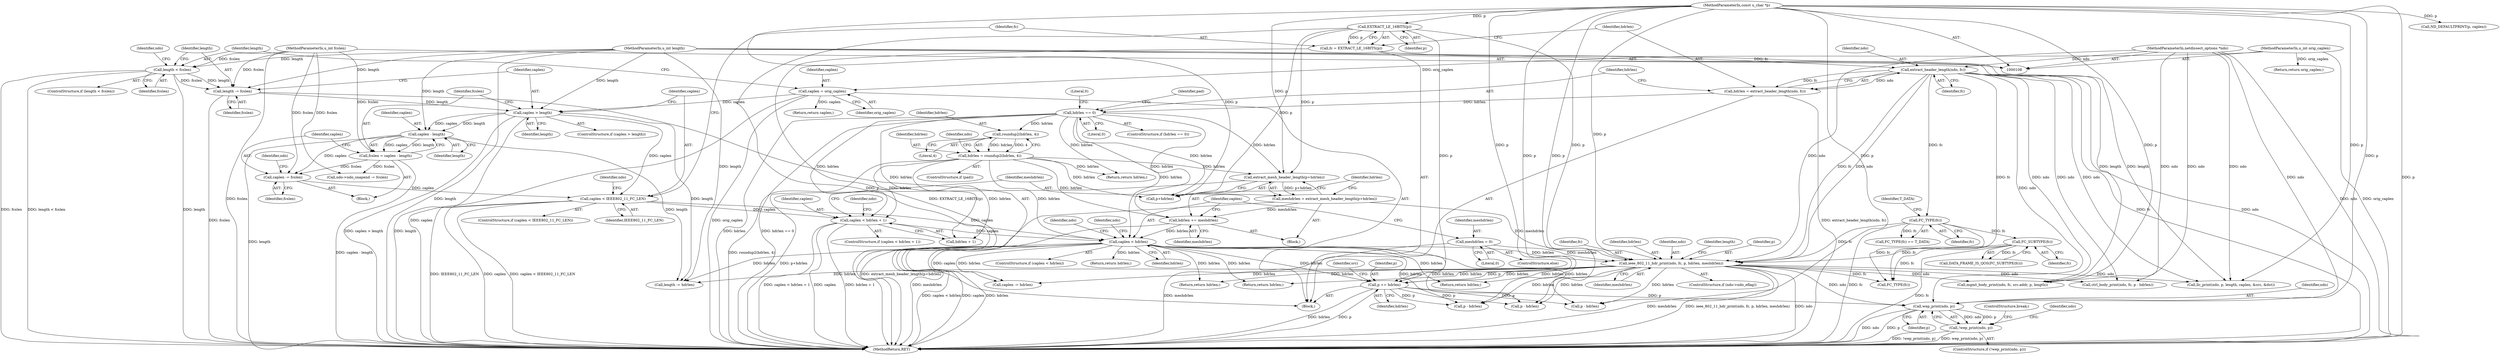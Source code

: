 digraph "0_tcpdump_4846b3c5d0a850e860baf4f07340495d29837d09@pointer" {
"1000353" [label="(Call,wep_print(ndo, p))"];
"1000179" [label="(Call,extract_header_length(ndo, fc))"];
"1000109" [label="(MethodParameterIn,netdissect_options *ndo)"];
"1000173" [label="(Call,fc = EXTRACT_LE_16BITS(p))"];
"1000175" [label="(Call,EXTRACT_LE_16BITS(p))"];
"1000110" [label="(MethodParameterIn,const u_char *p)"];
"1000255" [label="(Call,ieee_802_11_hdr_print(ndo, fc, p, hdrlen, meshdrlen))"];
"1000207" [label="(Call,FC_SUBTYPE(fc))"];
"1000203" [label="(Call,FC_TYPE(fc))"];
"1000239" [label="(Call,caplen < hdrlen)"];
"1000211" [label="(Call,caplen < hdrlen + 1)"];
"1000161" [label="(Call,caplen < IEEE802_11_FC_LEN)"];
"1000143" [label="(Call,caplen > length)"];
"1000123" [label="(Call,caplen = orig_caplen)"];
"1000112" [label="(MethodParameterIn,u_int orig_caplen)"];
"1000139" [label="(Call,length -= fcslen)"];
"1000127" [label="(Call,length < fcslen)"];
"1000111" [label="(MethodParameterIn,u_int length)"];
"1000114" [label="(MethodParameterIn,u_int fcslen)"];
"1000152" [label="(Call,caplen -= fcslen)"];
"1000147" [label="(Call,fcslen = caplen - length)"];
"1000149" [label="(Call,caplen - length)"];
"1000183" [label="(Call,hdrlen == 0)"];
"1000177" [label="(Call,hdrlen = extract_header_length(ndo, fc))"];
"1000191" [label="(Call,hdrlen = roundup2(hdrlen, 4))"];
"1000193" [label="(Call,roundup2(hdrlen, 4))"];
"1000231" [label="(Call,hdrlen += meshdrlen)"];
"1000225" [label="(Call,meshdrlen = extract_mesh_header_length(p+hdrlen))"];
"1000227" [label="(Call,extract_mesh_header_length(p+hdrlen))"];
"1000235" [label="(Call,meshdrlen = 0)"];
"1000267" [label="(Call,p += hdrlen)"];
"1000352" [label="(Call,!wep_print(ndo, p))"];
"1000219" [label="(Identifier,ndo)"];
"1000150" [label="(Identifier,caplen)"];
"1000249" [label="(Return,return hdrlen;)"];
"1000163" [label="(Identifier,IEEE802_11_FC_LEN)"];
"1000245" [label="(Identifier,ndo)"];
"1000191" [label="(Call,hdrlen = roundup2(hdrlen, 4))"];
"1000272" [label="(Identifier,src)"];
"1000161" [label="(Call,caplen < IEEE802_11_FC_LEN)"];
"1000257" [label="(Identifier,fc)"];
"1000320" [label="(Call,ctrl_body_print(ndo, fc, p - hdrlen))"];
"1000213" [label="(Call,hdrlen + 1)"];
"1000176" [label="(Identifier,p)"];
"1000199" [label="(Identifier,ndo)"];
"1000232" [label="(Identifier,hdrlen)"];
"1000179" [label="(Call,extract_header_length(ndo, fc))"];
"1000192" [label="(Identifier,hdrlen)"];
"1000125" [label="(Identifier,orig_caplen)"];
"1000143" [label="(Call,caplen > length)"];
"1000281" [label="(Call,FC_TYPE(fc))"];
"1000154" [label="(Identifier,fcslen)"];
"1000239" [label="(Call,caplen < hdrlen)"];
"1000369" [label="(Call,p - hdrlen)"];
"1000147" [label="(Call,fcslen = caplen - length)"];
"1000183" [label="(Call,hdrlen == 0)"];
"1000212" [label="(Identifier,caplen)"];
"1000228" [label="(Call,p+hdrlen)"];
"1000123" [label="(Call,caplen = orig_caplen)"];
"1000185" [label="(Literal,0)"];
"1000382" [label="(Call,llc_print(ndo, p, length, caplen, &src, &dst))"];
"1000261" [label="(Call,length -= hdrlen)"];
"1000142" [label="(ControlStructure,if (caplen > length))"];
"1000127" [label="(Call,length < fcslen)"];
"1000177" [label="(Call,hdrlen = extract_header_length(ndo, fc))"];
"1000286" [label="(Call,p - hdrlen)"];
"1000203" [label="(Call,FC_TYPE(fc))"];
"1000211" [label="(Call,caplen < hdrlen + 1)"];
"1000148" [label="(Identifier,fcslen)"];
"1000236" [label="(Identifier,meshdrlen)"];
"1000140" [label="(Identifier,length)"];
"1000299" [label="(Call,mgmt_body_print(ndo, fc, src.addr, p, length))"];
"1000167" [label="(Identifier,ndo)"];
"1000205" [label="(Identifier,T_DATA)"];
"1000174" [label="(Identifier,fc)"];
"1000149" [label="(Call,caplen - length)"];
"1000363" [label="(Return,return hdrlen;)"];
"1000323" [label="(Call,p - hdrlen)"];
"1000260" [label="(Identifier,meshdrlen)"];
"1000184" [label="(Identifier,hdrlen)"];
"1000411" [label="(ControlStructure,break;)"];
"1000190" [label="(Identifier,pad)"];
"1000182" [label="(ControlStructure,if (hdrlen == 0))"];
"1000359" [label="(Identifier,ndo)"];
"1000141" [label="(Identifier,fcslen)"];
"1000233" [label="(Identifier,meshdrlen)"];
"1000151" [label="(Identifier,length)"];
"1000126" [label="(ControlStructure,if (length < fcslen))"];
"1000259" [label="(Identifier,hdrlen)"];
"1000139" [label="(Call,length -= fcslen)"];
"1000207" [label="(Call,FC_SUBTYPE(fc))"];
"1000235" [label="(Call,meshdrlen = 0)"];
"1000237" [label="(Literal,0)"];
"1000267" [label="(Call,p += hdrlen)"];
"1000231" [label="(Call,hdrlen += meshdrlen)"];
"1000251" [label="(ControlStructure,if (ndo->ndo_eflag))"];
"1000160" [label="(ControlStructure,if (caplen < IEEE802_11_FC_LEN))"];
"1000240" [label="(Identifier,caplen)"];
"1000354" [label="(Identifier,ndo)"];
"1000268" [label="(Identifier,p)"];
"1000157" [label="(Identifier,ndo)"];
"1000401" [label="(Call,ND_DEFAULTPRINT(p, caplen))"];
"1000129" [label="(Identifier,fcslen)"];
"1000128" [label="(Identifier,length)"];
"1000352" [label="(Call,!wep_print(ndo, p))"];
"1000111" [label="(MethodParameterIn,u_int length)"];
"1000225" [label="(Call,meshdrlen = extract_mesh_header_length(p+hdrlen))"];
"1000115" [label="(Block,)"];
"1000189" [label="(ControlStructure,if (pad))"];
"1000109" [label="(MethodParameterIn,netdissect_options *ndo)"];
"1000256" [label="(Identifier,ndo)"];
"1000209" [label="(Block,)"];
"1000188" [label="(Literal,0)"];
"1000181" [label="(Identifier,fc)"];
"1000264" [label="(Call,caplen -= hdrlen)"];
"1000206" [label="(Call,DATA_FRAME_IS_QOS(FC_SUBTYPE(fc)))"];
"1000110" [label="(MethodParameterIn,const u_char *p)"];
"1000195" [label="(Literal,4)"];
"1000112" [label="(MethodParameterIn,u_int orig_caplen)"];
"1000153" [label="(Identifier,caplen)"];
"1000180" [label="(Identifier,ndo)"];
"1000223" [label="(Return,return hdrlen;)"];
"1000253" [label="(Identifier,ndo)"];
"1000144" [label="(Identifier,caplen)"];
"1000137" [label="(Return,return caplen;)"];
"1000351" [label="(ControlStructure,if (!wep_print(ndo, p)))"];
"1000234" [label="(ControlStructure,else)"];
"1000124" [label="(Identifier,caplen)"];
"1000202" [label="(Call,FC_TYPE(fc) == T_DATA)"];
"1000269" [label="(Identifier,hdrlen)"];
"1000146" [label="(Block,)"];
"1000175" [label="(Call,EXTRACT_LE_16BITS(p))"];
"1000162" [label="(Identifier,caplen)"];
"1000155" [label="(Call,ndo->ndo_snapend -= fcslen)"];
"1000194" [label="(Identifier,hdrlen)"];
"1000416" [label="(MethodReturn,RET)"];
"1000204" [label="(Identifier,fc)"];
"1000262" [label="(Identifier,length)"];
"1000210" [label="(ControlStructure,if (caplen < hdrlen + 1))"];
"1000258" [label="(Identifier,p)"];
"1000133" [label="(Identifier,ndo)"];
"1000178" [label="(Identifier,hdrlen)"];
"1000341" [label="(Return,return hdrlen;)"];
"1000173" [label="(Call,fc = EXTRACT_LE_16BITS(p))"];
"1000241" [label="(Identifier,hdrlen)"];
"1000208" [label="(Identifier,fc)"];
"1000114" [label="(MethodParameterIn,u_int fcslen)"];
"1000238" [label="(ControlStructure,if (caplen < hdrlen))"];
"1000227" [label="(Call,extract_mesh_header_length(p+hdrlen))"];
"1000355" [label="(Identifier,p)"];
"1000145" [label="(Identifier,length)"];
"1000193" [label="(Call,roundup2(hdrlen, 4))"];
"1000414" [label="(Return,return hdrlen;)"];
"1000152" [label="(Call,caplen -= fcslen)"];
"1000353" [label="(Call,wep_print(ndo, p))"];
"1000226" [label="(Identifier,meshdrlen)"];
"1000171" [label="(Return,return orig_caplen;)"];
"1000255" [label="(Call,ieee_802_11_hdr_print(ndo, fc, p, hdrlen, meshdrlen))"];
"1000353" -> "1000352"  [label="AST: "];
"1000353" -> "1000355"  [label="CFG: "];
"1000354" -> "1000353"  [label="AST: "];
"1000355" -> "1000353"  [label="AST: "];
"1000352" -> "1000353"  [label="CFG: "];
"1000353" -> "1000416"  [label="DDG: ndo"];
"1000353" -> "1000416"  [label="DDG: p"];
"1000353" -> "1000352"  [label="DDG: ndo"];
"1000353" -> "1000352"  [label="DDG: p"];
"1000179" -> "1000353"  [label="DDG: ndo"];
"1000255" -> "1000353"  [label="DDG: ndo"];
"1000109" -> "1000353"  [label="DDG: ndo"];
"1000267" -> "1000353"  [label="DDG: p"];
"1000110" -> "1000353"  [label="DDG: p"];
"1000179" -> "1000177"  [label="AST: "];
"1000179" -> "1000181"  [label="CFG: "];
"1000180" -> "1000179"  [label="AST: "];
"1000181" -> "1000179"  [label="AST: "];
"1000177" -> "1000179"  [label="CFG: "];
"1000179" -> "1000416"  [label="DDG: fc"];
"1000179" -> "1000416"  [label="DDG: ndo"];
"1000179" -> "1000177"  [label="DDG: ndo"];
"1000179" -> "1000177"  [label="DDG: fc"];
"1000109" -> "1000179"  [label="DDG: ndo"];
"1000173" -> "1000179"  [label="DDG: fc"];
"1000179" -> "1000203"  [label="DDG: fc"];
"1000179" -> "1000255"  [label="DDG: ndo"];
"1000179" -> "1000255"  [label="DDG: fc"];
"1000179" -> "1000281"  [label="DDG: fc"];
"1000179" -> "1000299"  [label="DDG: ndo"];
"1000179" -> "1000320"  [label="DDG: ndo"];
"1000179" -> "1000382"  [label="DDG: ndo"];
"1000109" -> "1000108"  [label="AST: "];
"1000109" -> "1000416"  [label="DDG: ndo"];
"1000109" -> "1000255"  [label="DDG: ndo"];
"1000109" -> "1000299"  [label="DDG: ndo"];
"1000109" -> "1000320"  [label="DDG: ndo"];
"1000109" -> "1000382"  [label="DDG: ndo"];
"1000173" -> "1000115"  [label="AST: "];
"1000173" -> "1000175"  [label="CFG: "];
"1000174" -> "1000173"  [label="AST: "];
"1000175" -> "1000173"  [label="AST: "];
"1000178" -> "1000173"  [label="CFG: "];
"1000173" -> "1000416"  [label="DDG: EXTRACT_LE_16BITS(p)"];
"1000175" -> "1000173"  [label="DDG: p"];
"1000175" -> "1000176"  [label="CFG: "];
"1000176" -> "1000175"  [label="AST: "];
"1000175" -> "1000416"  [label="DDG: p"];
"1000110" -> "1000175"  [label="DDG: p"];
"1000175" -> "1000227"  [label="DDG: p"];
"1000175" -> "1000228"  [label="DDG: p"];
"1000175" -> "1000255"  [label="DDG: p"];
"1000175" -> "1000267"  [label="DDG: p"];
"1000110" -> "1000108"  [label="AST: "];
"1000110" -> "1000416"  [label="DDG: p"];
"1000110" -> "1000227"  [label="DDG: p"];
"1000110" -> "1000228"  [label="DDG: p"];
"1000110" -> "1000255"  [label="DDG: p"];
"1000110" -> "1000267"  [label="DDG: p"];
"1000110" -> "1000286"  [label="DDG: p"];
"1000110" -> "1000299"  [label="DDG: p"];
"1000110" -> "1000323"  [label="DDG: p"];
"1000110" -> "1000369"  [label="DDG: p"];
"1000110" -> "1000382"  [label="DDG: p"];
"1000110" -> "1000401"  [label="DDG: p"];
"1000255" -> "1000251"  [label="AST: "];
"1000255" -> "1000260"  [label="CFG: "];
"1000256" -> "1000255"  [label="AST: "];
"1000257" -> "1000255"  [label="AST: "];
"1000258" -> "1000255"  [label="AST: "];
"1000259" -> "1000255"  [label="AST: "];
"1000260" -> "1000255"  [label="AST: "];
"1000262" -> "1000255"  [label="CFG: "];
"1000255" -> "1000416"  [label="DDG: meshdrlen"];
"1000255" -> "1000416"  [label="DDG: ieee_802_11_hdr_print(ndo, fc, p, hdrlen, meshdrlen)"];
"1000255" -> "1000416"  [label="DDG: ndo"];
"1000207" -> "1000255"  [label="DDG: fc"];
"1000203" -> "1000255"  [label="DDG: fc"];
"1000239" -> "1000255"  [label="DDG: hdrlen"];
"1000235" -> "1000255"  [label="DDG: meshdrlen"];
"1000225" -> "1000255"  [label="DDG: meshdrlen"];
"1000255" -> "1000261"  [label="DDG: hdrlen"];
"1000255" -> "1000264"  [label="DDG: hdrlen"];
"1000255" -> "1000267"  [label="DDG: hdrlen"];
"1000255" -> "1000267"  [label="DDG: p"];
"1000255" -> "1000281"  [label="DDG: fc"];
"1000255" -> "1000286"  [label="DDG: hdrlen"];
"1000255" -> "1000299"  [label="DDG: ndo"];
"1000255" -> "1000320"  [label="DDG: ndo"];
"1000255" -> "1000323"  [label="DDG: hdrlen"];
"1000255" -> "1000341"  [label="DDG: hdrlen"];
"1000255" -> "1000363"  [label="DDG: hdrlen"];
"1000255" -> "1000369"  [label="DDG: hdrlen"];
"1000255" -> "1000382"  [label="DDG: ndo"];
"1000255" -> "1000414"  [label="DDG: hdrlen"];
"1000207" -> "1000206"  [label="AST: "];
"1000207" -> "1000208"  [label="CFG: "];
"1000208" -> "1000207"  [label="AST: "];
"1000206" -> "1000207"  [label="CFG: "];
"1000207" -> "1000416"  [label="DDG: fc"];
"1000207" -> "1000206"  [label="DDG: fc"];
"1000203" -> "1000207"  [label="DDG: fc"];
"1000207" -> "1000281"  [label="DDG: fc"];
"1000203" -> "1000202"  [label="AST: "];
"1000203" -> "1000204"  [label="CFG: "];
"1000204" -> "1000203"  [label="AST: "];
"1000205" -> "1000203"  [label="CFG: "];
"1000203" -> "1000416"  [label="DDG: fc"];
"1000203" -> "1000202"  [label="DDG: fc"];
"1000203" -> "1000281"  [label="DDG: fc"];
"1000239" -> "1000238"  [label="AST: "];
"1000239" -> "1000241"  [label="CFG: "];
"1000240" -> "1000239"  [label="AST: "];
"1000241" -> "1000239"  [label="AST: "];
"1000245" -> "1000239"  [label="CFG: "];
"1000253" -> "1000239"  [label="CFG: "];
"1000239" -> "1000416"  [label="DDG: caplen < hdrlen"];
"1000239" -> "1000416"  [label="DDG: caplen"];
"1000239" -> "1000416"  [label="DDG: hdrlen"];
"1000211" -> "1000239"  [label="DDG: caplen"];
"1000161" -> "1000239"  [label="DDG: caplen"];
"1000183" -> "1000239"  [label="DDG: hdrlen"];
"1000231" -> "1000239"  [label="DDG: hdrlen"];
"1000191" -> "1000239"  [label="DDG: hdrlen"];
"1000239" -> "1000249"  [label="DDG: hdrlen"];
"1000239" -> "1000261"  [label="DDG: hdrlen"];
"1000239" -> "1000264"  [label="DDG: hdrlen"];
"1000239" -> "1000264"  [label="DDG: caplen"];
"1000239" -> "1000267"  [label="DDG: hdrlen"];
"1000239" -> "1000286"  [label="DDG: hdrlen"];
"1000239" -> "1000323"  [label="DDG: hdrlen"];
"1000239" -> "1000341"  [label="DDG: hdrlen"];
"1000239" -> "1000363"  [label="DDG: hdrlen"];
"1000239" -> "1000369"  [label="DDG: hdrlen"];
"1000239" -> "1000414"  [label="DDG: hdrlen"];
"1000211" -> "1000210"  [label="AST: "];
"1000211" -> "1000213"  [label="CFG: "];
"1000212" -> "1000211"  [label="AST: "];
"1000213" -> "1000211"  [label="AST: "];
"1000219" -> "1000211"  [label="CFG: "];
"1000226" -> "1000211"  [label="CFG: "];
"1000211" -> "1000416"  [label="DDG: caplen"];
"1000211" -> "1000416"  [label="DDG: hdrlen + 1"];
"1000211" -> "1000416"  [label="DDG: caplen < hdrlen + 1"];
"1000161" -> "1000211"  [label="DDG: caplen"];
"1000183" -> "1000211"  [label="DDG: hdrlen"];
"1000191" -> "1000211"  [label="DDG: hdrlen"];
"1000161" -> "1000160"  [label="AST: "];
"1000161" -> "1000163"  [label="CFG: "];
"1000162" -> "1000161"  [label="AST: "];
"1000163" -> "1000161"  [label="AST: "];
"1000167" -> "1000161"  [label="CFG: "];
"1000174" -> "1000161"  [label="CFG: "];
"1000161" -> "1000416"  [label="DDG: IEEE802_11_FC_LEN"];
"1000161" -> "1000416"  [label="DDG: caplen"];
"1000161" -> "1000416"  [label="DDG: caplen < IEEE802_11_FC_LEN"];
"1000143" -> "1000161"  [label="DDG: caplen"];
"1000152" -> "1000161"  [label="DDG: caplen"];
"1000143" -> "1000142"  [label="AST: "];
"1000143" -> "1000145"  [label="CFG: "];
"1000144" -> "1000143"  [label="AST: "];
"1000145" -> "1000143"  [label="AST: "];
"1000148" -> "1000143"  [label="CFG: "];
"1000162" -> "1000143"  [label="CFG: "];
"1000143" -> "1000416"  [label="DDG: caplen > length"];
"1000143" -> "1000416"  [label="DDG: length"];
"1000123" -> "1000143"  [label="DDG: caplen"];
"1000139" -> "1000143"  [label="DDG: length"];
"1000111" -> "1000143"  [label="DDG: length"];
"1000143" -> "1000149"  [label="DDG: caplen"];
"1000143" -> "1000149"  [label="DDG: length"];
"1000143" -> "1000261"  [label="DDG: length"];
"1000123" -> "1000115"  [label="AST: "];
"1000123" -> "1000125"  [label="CFG: "];
"1000124" -> "1000123"  [label="AST: "];
"1000125" -> "1000123"  [label="AST: "];
"1000128" -> "1000123"  [label="CFG: "];
"1000123" -> "1000416"  [label="DDG: orig_caplen"];
"1000123" -> "1000416"  [label="DDG: caplen"];
"1000112" -> "1000123"  [label="DDG: orig_caplen"];
"1000123" -> "1000137"  [label="DDG: caplen"];
"1000112" -> "1000108"  [label="AST: "];
"1000112" -> "1000416"  [label="DDG: orig_caplen"];
"1000112" -> "1000171"  [label="DDG: orig_caplen"];
"1000139" -> "1000115"  [label="AST: "];
"1000139" -> "1000141"  [label="CFG: "];
"1000140" -> "1000139"  [label="AST: "];
"1000141" -> "1000139"  [label="AST: "];
"1000144" -> "1000139"  [label="CFG: "];
"1000139" -> "1000416"  [label="DDG: fcslen"];
"1000127" -> "1000139"  [label="DDG: fcslen"];
"1000127" -> "1000139"  [label="DDG: length"];
"1000114" -> "1000139"  [label="DDG: fcslen"];
"1000111" -> "1000139"  [label="DDG: length"];
"1000127" -> "1000126"  [label="AST: "];
"1000127" -> "1000129"  [label="CFG: "];
"1000128" -> "1000127"  [label="AST: "];
"1000129" -> "1000127"  [label="AST: "];
"1000133" -> "1000127"  [label="CFG: "];
"1000140" -> "1000127"  [label="CFG: "];
"1000127" -> "1000416"  [label="DDG: fcslen"];
"1000127" -> "1000416"  [label="DDG: length < fcslen"];
"1000127" -> "1000416"  [label="DDG: length"];
"1000111" -> "1000127"  [label="DDG: length"];
"1000114" -> "1000127"  [label="DDG: fcslen"];
"1000111" -> "1000108"  [label="AST: "];
"1000111" -> "1000416"  [label="DDG: length"];
"1000111" -> "1000149"  [label="DDG: length"];
"1000111" -> "1000261"  [label="DDG: length"];
"1000111" -> "1000299"  [label="DDG: length"];
"1000111" -> "1000382"  [label="DDG: length"];
"1000114" -> "1000108"  [label="AST: "];
"1000114" -> "1000416"  [label="DDG: fcslen"];
"1000114" -> "1000147"  [label="DDG: fcslen"];
"1000114" -> "1000152"  [label="DDG: fcslen"];
"1000114" -> "1000155"  [label="DDG: fcslen"];
"1000152" -> "1000146"  [label="AST: "];
"1000152" -> "1000154"  [label="CFG: "];
"1000153" -> "1000152"  [label="AST: "];
"1000154" -> "1000152"  [label="AST: "];
"1000157" -> "1000152"  [label="CFG: "];
"1000147" -> "1000152"  [label="DDG: fcslen"];
"1000149" -> "1000152"  [label="DDG: caplen"];
"1000147" -> "1000146"  [label="AST: "];
"1000147" -> "1000149"  [label="CFG: "];
"1000148" -> "1000147"  [label="AST: "];
"1000149" -> "1000147"  [label="AST: "];
"1000153" -> "1000147"  [label="CFG: "];
"1000147" -> "1000416"  [label="DDG: caplen - length"];
"1000149" -> "1000147"  [label="DDG: caplen"];
"1000149" -> "1000147"  [label="DDG: length"];
"1000147" -> "1000155"  [label="DDG: fcslen"];
"1000149" -> "1000151"  [label="CFG: "];
"1000150" -> "1000149"  [label="AST: "];
"1000151" -> "1000149"  [label="AST: "];
"1000149" -> "1000416"  [label="DDG: length"];
"1000149" -> "1000261"  [label="DDG: length"];
"1000183" -> "1000182"  [label="AST: "];
"1000183" -> "1000185"  [label="CFG: "];
"1000184" -> "1000183"  [label="AST: "];
"1000185" -> "1000183"  [label="AST: "];
"1000188" -> "1000183"  [label="CFG: "];
"1000190" -> "1000183"  [label="CFG: "];
"1000183" -> "1000416"  [label="DDG: hdrlen"];
"1000183" -> "1000416"  [label="DDG: hdrlen == 0"];
"1000177" -> "1000183"  [label="DDG: hdrlen"];
"1000183" -> "1000193"  [label="DDG: hdrlen"];
"1000183" -> "1000213"  [label="DDG: hdrlen"];
"1000183" -> "1000223"  [label="DDG: hdrlen"];
"1000183" -> "1000227"  [label="DDG: hdrlen"];
"1000183" -> "1000228"  [label="DDG: hdrlen"];
"1000183" -> "1000231"  [label="DDG: hdrlen"];
"1000177" -> "1000115"  [label="AST: "];
"1000178" -> "1000177"  [label="AST: "];
"1000184" -> "1000177"  [label="CFG: "];
"1000177" -> "1000416"  [label="DDG: extract_header_length(ndo, fc)"];
"1000191" -> "1000189"  [label="AST: "];
"1000191" -> "1000193"  [label="CFG: "];
"1000192" -> "1000191"  [label="AST: "];
"1000193" -> "1000191"  [label="AST: "];
"1000199" -> "1000191"  [label="CFG: "];
"1000191" -> "1000416"  [label="DDG: roundup2(hdrlen, 4)"];
"1000193" -> "1000191"  [label="DDG: hdrlen"];
"1000193" -> "1000191"  [label="DDG: 4"];
"1000191" -> "1000213"  [label="DDG: hdrlen"];
"1000191" -> "1000223"  [label="DDG: hdrlen"];
"1000191" -> "1000227"  [label="DDG: hdrlen"];
"1000191" -> "1000228"  [label="DDG: hdrlen"];
"1000191" -> "1000231"  [label="DDG: hdrlen"];
"1000193" -> "1000195"  [label="CFG: "];
"1000194" -> "1000193"  [label="AST: "];
"1000195" -> "1000193"  [label="AST: "];
"1000231" -> "1000209"  [label="AST: "];
"1000231" -> "1000233"  [label="CFG: "];
"1000232" -> "1000231"  [label="AST: "];
"1000233" -> "1000231"  [label="AST: "];
"1000240" -> "1000231"  [label="CFG: "];
"1000231" -> "1000416"  [label="DDG: meshdrlen"];
"1000225" -> "1000231"  [label="DDG: meshdrlen"];
"1000225" -> "1000209"  [label="AST: "];
"1000225" -> "1000227"  [label="CFG: "];
"1000226" -> "1000225"  [label="AST: "];
"1000227" -> "1000225"  [label="AST: "];
"1000232" -> "1000225"  [label="CFG: "];
"1000225" -> "1000416"  [label="DDG: extract_mesh_header_length(p+hdrlen)"];
"1000227" -> "1000225"  [label="DDG: p+hdrlen"];
"1000227" -> "1000228"  [label="CFG: "];
"1000228" -> "1000227"  [label="AST: "];
"1000227" -> "1000416"  [label="DDG: p+hdrlen"];
"1000235" -> "1000234"  [label="AST: "];
"1000235" -> "1000237"  [label="CFG: "];
"1000236" -> "1000235"  [label="AST: "];
"1000237" -> "1000235"  [label="AST: "];
"1000240" -> "1000235"  [label="CFG: "];
"1000235" -> "1000416"  [label="DDG: meshdrlen"];
"1000267" -> "1000115"  [label="AST: "];
"1000267" -> "1000269"  [label="CFG: "];
"1000268" -> "1000267"  [label="AST: "];
"1000269" -> "1000267"  [label="AST: "];
"1000272" -> "1000267"  [label="CFG: "];
"1000267" -> "1000416"  [label="DDG: hdrlen"];
"1000267" -> "1000416"  [label="DDG: p"];
"1000267" -> "1000286"  [label="DDG: p"];
"1000267" -> "1000323"  [label="DDG: p"];
"1000267" -> "1000369"  [label="DDG: p"];
"1000352" -> "1000351"  [label="AST: "];
"1000359" -> "1000352"  [label="CFG: "];
"1000411" -> "1000352"  [label="CFG: "];
"1000352" -> "1000416"  [label="DDG: wep_print(ndo, p)"];
"1000352" -> "1000416"  [label="DDG: !wep_print(ndo, p)"];
}
